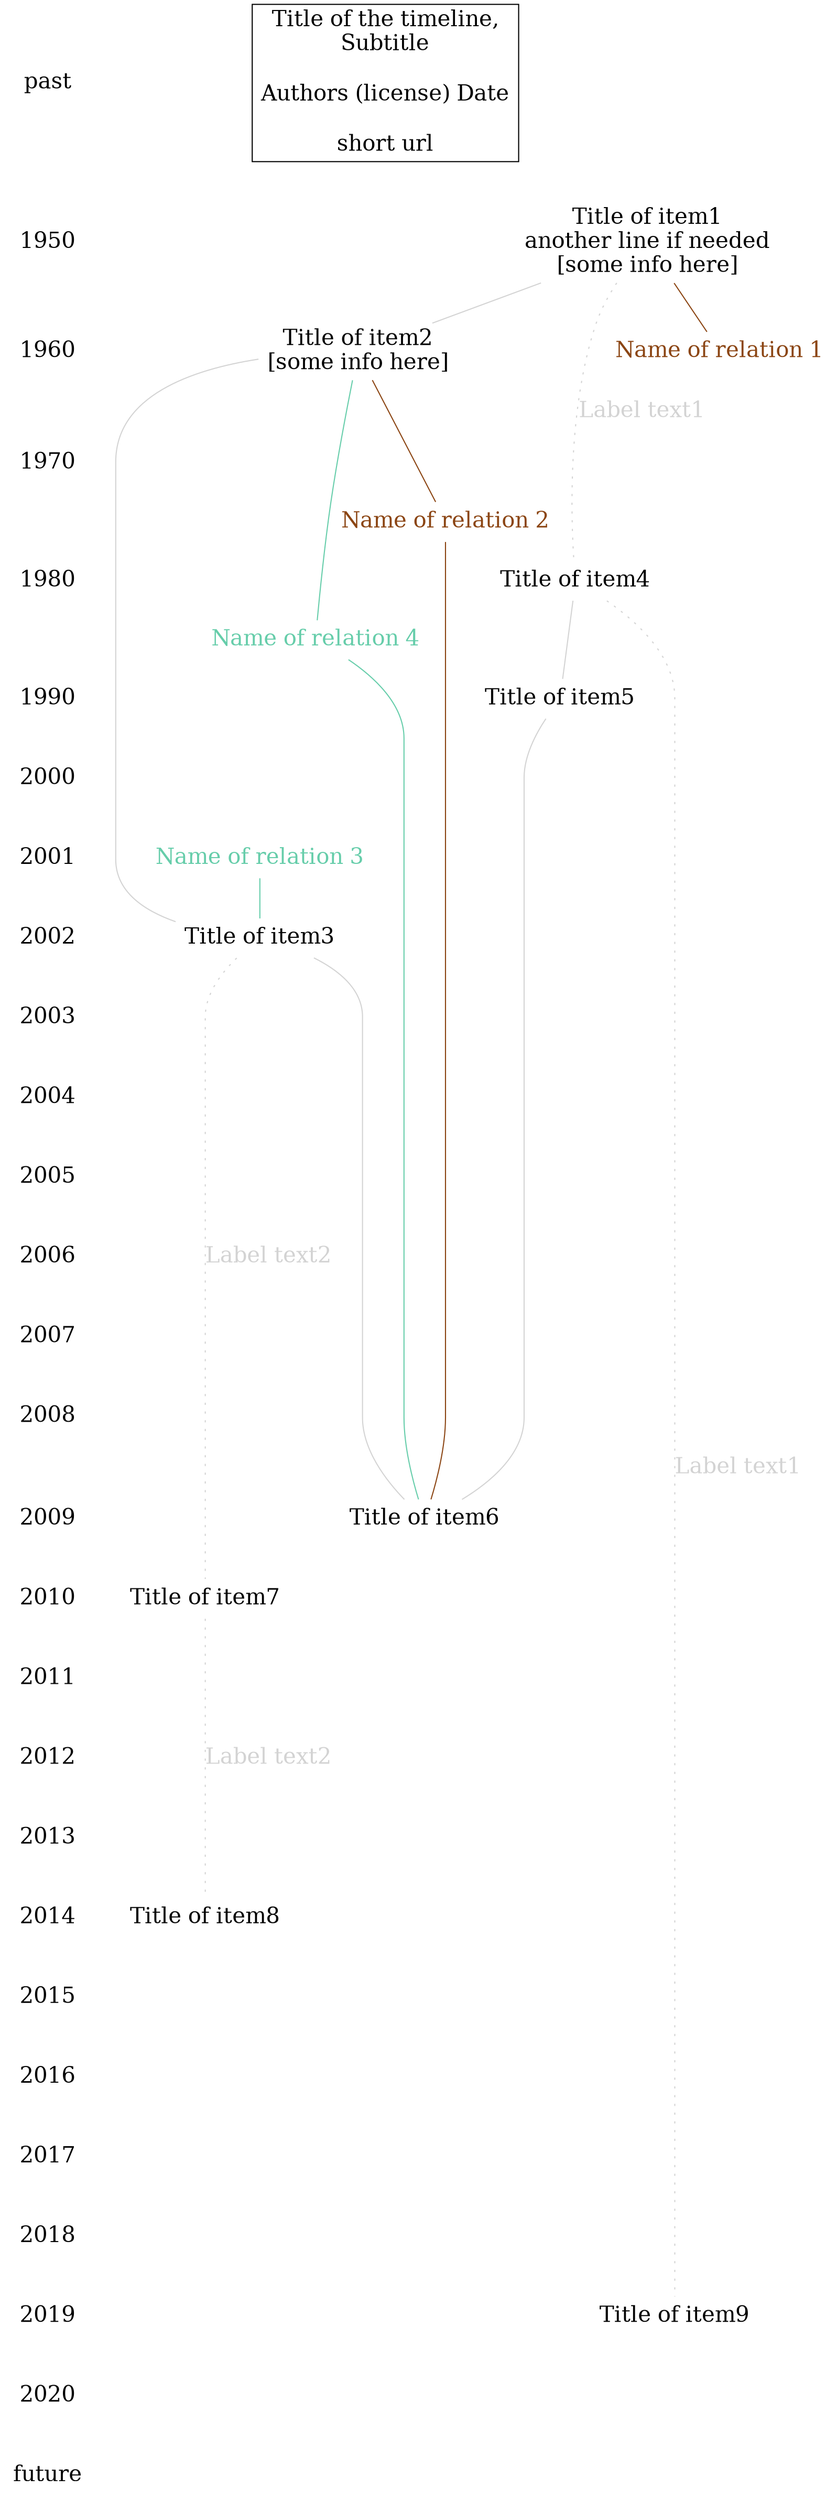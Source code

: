 ##### Version 20200101

###################################################################
###########                                              ##########
###########           Part 1 : Preamble                  ##########
###########                                              ##########
###########           Header, parameters & label         ##########
###########                                              ##########
###################################################################


###################################################################
###########           Header : Metadata                  ##########
###################################################################

##### Title: 
##### Subtitle: 
##### Authors: 
##### Licence: 
##### Project date: 
##### Join me at: 
##### Code source and files at : 

##### Contributors: 
##### References: link to a markdown file listing the sources


###################################################################
###########                Parameters                    ##########
###################################################################

##### Language: dot

##### Option 1 (to start with)
##### Compile with: dot "$(FULL_CURRENT_PATH)" -Tpng -o "$(CURRENT_DIRECTORY)\$(NAME_PART).png"

##### Option 2 (for huge files)
##### Compile with: dot "$(FULL_CURRENT_PATH)"  -Tps -v -o "$(CURRENT_DIRECTORY)\$(NAME_PART).ps"
##### Then generate PDF with Acrobat Distiller: double-click on the PS file with Parameters = Oversized Pages 




graph template_timeline {     

#graph [rankdir=LR]        # activate if you prefer to have a direction of the graph left to right 

node [shape=none]          # no frame for each informations
edge [color=lightgrey]     # standard color of the links between informations

node [fontsize=20]         # standard size of the information fonts
edge [fontsize=20]         # standard size of the links fonts


###################################################################
###########       Label displayed on the graph           ##########
###################################################################

{
node [];
edge [color=lightgrey; fontcolor=lightgrey; fontsize=20]
{ rank = same; past; title [label="Title of the timeline,\nSubtitle\n\nAuthors (license) Date\n\nshort url" fontsize=20 shape=box]}
{ rank = same; 1950; title_end [label=""]}
title -- title_end [style=invis];
}



###################################################################
###########                                              ##########
###########           Part 2 : Timeline                  ##########
###########                                              ##########
###########    it is the basic rule of all the graph     ##########
###########                                              ##########
###################################################################



{
    node [];
    past -- 1950 [style=invis]; #you can go by decade, century, millenium,...
    1950 -- 1960 [style=invis];
    1960 -- 1970 [style=invis];
    1970 -- 1980 [style=invis];
    1980 -- 1990 [style=invis];
    1990 -- 2000 [style=invis];
    2000 -- 2001 [style=invis]; #or year by year
    2001 -- 2002 [style=invis];
    2002 -- 2003 [style=invis];
    2003 -- 2004 [style=invis];
    2004 -- 2005 [style=invis];
    2005 -- 2006 [style=invis];
    2006 -- 2007 [style=invis];
    2007 -- 2008 [style=invis];
    2008 -- 2009 [style=invis];
    2009 -- 2010 [style=invis];
    2010 -- 2011 [style=invis];
    2011 -- 2012 [style=invis];
    2012 -- 2013 [style=invis];
    2013 -- 2014 [style=invis];
    2014 -- 2015 [style=invis];
    2015 -- 2016 [style=invis];
    2016 -- 2017 [style=invis]; 
    2017 -- 2018 [style=invis]; 
    2018 -- 2019 [style=invis]; 
    2019 -- 2020 [style=invis]; 	
    2020 -- future [style=invis]; 





###################################################################
###########                                              ##########
###########  Part 3 : List of items                      ##########
###########                                              ##########
###########  Grouped by categories its better            ##########
###########                                              ##########
###################################################################



######### Group 1 #######################

{ rank = same; 1950; item1 [label = "Title of item1\nanother line if needed\n[some info here]"]} 
{ rank = same; 1960; item2 [label = "Title of item2\n[some info here]"]} item1 -- item2; #create a direct link to an previous item
{ rank = same; 2002; item3 [label = "Title of item3"]} item2 -- item3; 


######### Group 2 #######################

{ rank = same; 1980; item4 [label = "Title of item4" image="C:\path\item4.png"]} #you can insert pictures (please normalize the pixel size of your pictures)
{ rank = same; 1990; item5 [label = "Title of item5"]} item4 -- item5; #s001 citation refererence to the source s001 listed in a markdown file
{ rank = same; 2009; item6 [label = "Title of item6"]} {item5;item3} -- item6; #Q64596978 you can add a item ID of wikidata


######### Group 3 #######################

{ rank = same; 2010; item7 [label = "Title of item7"]}
{ rank = same; 2014; item8 [label = "Title of item8"]}
{ rank = same; 2019; item9 [label = "Title of item9"]}

} # end of part 3 







###################################################################
###########                                              ##########
########### Part 4 : List of comments and                ##########
###########           relations between items            ##########
###########                                              ##########
###########                                              ##########
###################################################################


###### Each category of relations is colored differently

{
node [fontcolor=chocolate4];
edge [color=chocolate4; weight=2]

{ relation1 [label ="Name of relation 1"]}  item1 -- relation1; 
{ relation2 [label ="Name of relation 2"]}  item2 -- relation2 -- item6; 

}


{
node [fontcolor=aquamarine3];
edge [color=aquamarine3; weight=2]

{ relation3 [label ="Name of relation 3"]}  relation3 -- item3; 
{ relation4 [label ="Name of relation 4"]}  item2 -- relation4 -- item6; 

}

###### another kind of link between items (with label on the link)

{
node [];
edge [color=lightgrey; fontcolor=lightgrey; style=dotted]

item1 -- item4 -- item9 [label = "Label text1"]; 
item3 -- item7 -- item8 [label = "Label text2"]; 

}

} # End of program


